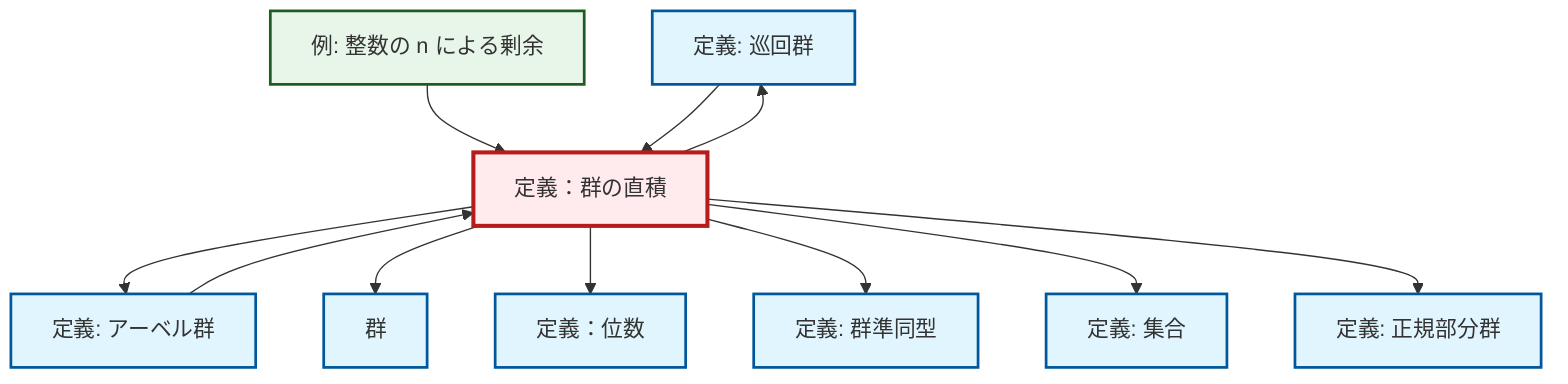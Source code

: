 graph TD
    classDef definition fill:#e1f5fe,stroke:#01579b,stroke-width:2px
    classDef theorem fill:#f3e5f5,stroke:#4a148c,stroke-width:2px
    classDef axiom fill:#fff3e0,stroke:#e65100,stroke-width:2px
    classDef example fill:#e8f5e9,stroke:#1b5e20,stroke-width:2px
    classDef current fill:#ffebee,stroke:#b71c1c,stroke-width:3px
    def-order["定義：位数"]:::definition
    def-homomorphism["定義: 群準同型"]:::definition
    def-cyclic-group["定義: 巡回群"]:::definition
    def-set["定義: 集合"]:::definition
    def-direct-product["定義：群の直積"]:::definition
    ex-quotient-integers-mod-n["例: 整数の n による剰余"]:::example
    def-group["群"]:::definition
    def-abelian-group["定義: アーベル群"]:::definition
    def-normal-subgroup["定義: 正規部分群"]:::definition
    def-direct-product --> def-abelian-group
    def-direct-product --> def-group
    def-direct-product --> def-order
    def-direct-product --> def-homomorphism
    def-direct-product --> def-set
    ex-quotient-integers-mod-n --> def-direct-product
    def-cyclic-group --> def-direct-product
    def-direct-product --> def-normal-subgroup
    def-direct-product --> def-cyclic-group
    def-abelian-group --> def-direct-product
    class def-direct-product current